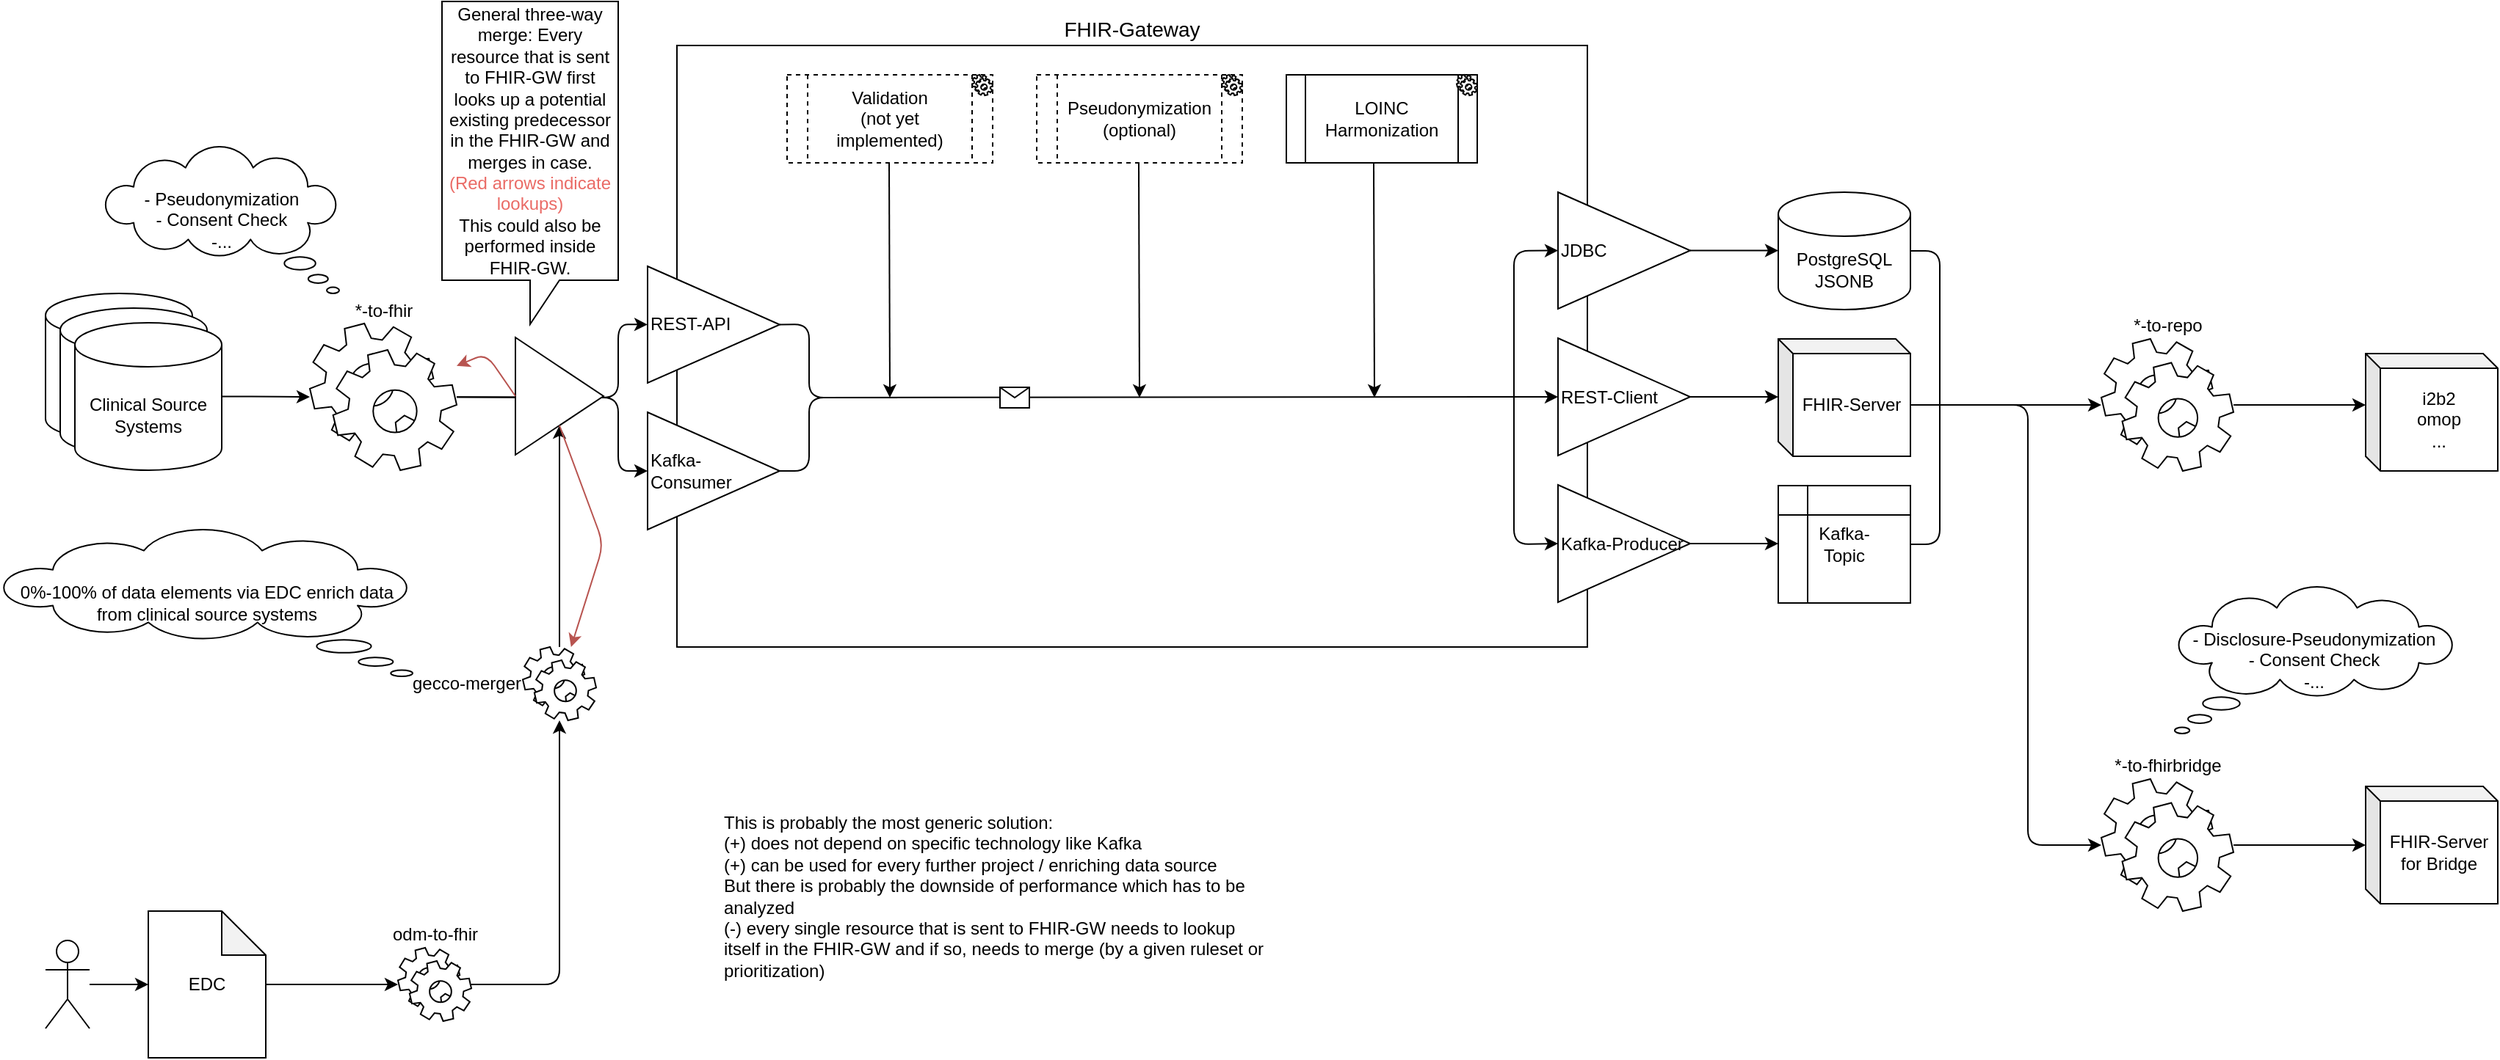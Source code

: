 <mxfile version="14.2.3" type="device"><diagram id="jGCV98gVly2-MNFm8NOj" name="Page-1"><mxGraphModel dx="1397" dy="1005" grid="1" gridSize="10" guides="1" tooltips="1" connect="1" arrows="1" fold="1" page="1" pageScale="1" pageWidth="1800" pageHeight="800" math="0" shadow="0"><root><mxCell id="0"/><mxCell id="1" parent="0"/><mxCell id="Zt5BA39hv14aOKBqLXmp-29" value="" style="endArrow=classic;html=1;entryX=0;entryY=0.5;entryDx=0;entryDy=0;entryPerimeter=0;exitX=1;exitY=0.5;exitDx=0;exitDy=0;" parent="1" source="Zt5BA39hv14aOKBqLXmp-16" edge="1"><mxGeometry width="50" height="50" relative="1" as="geometry"><mxPoint x="870" y="360" as="sourcePoint"/><mxPoint x="1220" y="179.75" as="targetPoint"/></mxGeometry></mxCell><mxCell id="Zt5BA39hv14aOKBqLXmp-30" value="" style="group;fontSize=12;" parent="1" vertex="1" connectable="0"><mxGeometry x="450" y="40" width="710" height="410" as="geometry"/></mxCell><mxCell id="Zt5BA39hv14aOKBqLXmp-1" value="&lt;font style=&quot;font-size: 14px&quot;&gt;FHIR-Gateway&lt;/font&gt;" style="whiteSpace=wrap;html=1;labelPosition=center;verticalLabelPosition=top;align=center;verticalAlign=bottom;" parent="Zt5BA39hv14aOKBqLXmp-30" vertex="1"><mxGeometry x="20" width="620" height="410" as="geometry"/></mxCell><mxCell id="Zt5BA39hv14aOKBqLXmp-2" value="REST-API" style="triangle;whiteSpace=wrap;html=1;align=left;" parent="Zt5BA39hv14aOKBqLXmp-30" vertex="1"><mxGeometry y="150.5" width="90" height="79.5" as="geometry"/></mxCell><mxCell id="Zt5BA39hv14aOKBqLXmp-6" value="LOINC Harmonization" style="shape=process;whiteSpace=wrap;html=1;backgroundOutline=1;" parent="Zt5BA39hv14aOKBqLXmp-30" vertex="1"><mxGeometry x="435" y="20" width="130" height="60" as="geometry"/></mxCell><mxCell id="Zt5BA39hv14aOKBqLXmp-7" value="Pseudonymization (optional)" style="shape=process;whiteSpace=wrap;html=1;backgroundOutline=1;dashed=1;" parent="Zt5BA39hv14aOKBqLXmp-30" vertex="1"><mxGeometry x="265" y="20" width="140" height="60" as="geometry"/></mxCell><mxCell id="Zt5BA39hv14aOKBqLXmp-8" value="Validation&lt;br&gt;(not yet implemented)" style="shape=process;whiteSpace=wrap;html=1;backgroundOutline=1;dashed=1;" parent="Zt5BA39hv14aOKBqLXmp-30" vertex="1"><mxGeometry x="95" y="20" width="140" height="60" as="geometry"/></mxCell><mxCell id="Zt5BA39hv14aOKBqLXmp-12" value="" style="endArrow=classic;html=1;exitX=0.5;exitY=1;exitDx=0;exitDy=0;" parent="Zt5BA39hv14aOKBqLXmp-30" edge="1"><mxGeometry x="-5" width="50" height="50" as="geometry"><mxPoint x="334.5" y="80" as="sourcePoint"/><mxPoint x="335" y="240" as="targetPoint"/></mxGeometry></mxCell><mxCell id="Zt5BA39hv14aOKBqLXmp-16" value="JDBC" style="triangle;whiteSpace=wrap;html=1;align=left;" parent="Zt5BA39hv14aOKBqLXmp-30" vertex="1"><mxGeometry x="620" y="100" width="90" height="79.5" as="geometry"/></mxCell><mxCell id="Zt5BA39hv14aOKBqLXmp-17" value="REST-Client" style="triangle;whiteSpace=wrap;html=1;align=left;" parent="Zt5BA39hv14aOKBqLXmp-30" vertex="1"><mxGeometry x="620" y="199.5" width="90" height="80" as="geometry"/></mxCell><mxCell id="Zt5BA39hv14aOKBqLXmp-19" value="Kafka-Producer" style="triangle;whiteSpace=wrap;html=1;align=left;" parent="Zt5BA39hv14aOKBqLXmp-30" vertex="1"><mxGeometry x="620" y="299.5" width="90" height="80" as="geometry"/></mxCell><mxCell id="Zt5BA39hv14aOKBqLXmp-20" value="Kafka-Consumer" style="triangle;whiteSpace=wrap;html=1;align=left;" parent="Zt5BA39hv14aOKBqLXmp-30" vertex="1"><mxGeometry y="250" width="90" height="80" as="geometry"/></mxCell><mxCell id="Zt5BA39hv14aOKBqLXmp-22" value="" style="endArrow=classic;html=1;exitX=1;exitY=0.5;exitDx=0;exitDy=0;entryX=0;entryY=0.5;entryDx=0;entryDy=0;" parent="Zt5BA39hv14aOKBqLXmp-30" source="Zt5BA39hv14aOKBqLXmp-2" target="Zt5BA39hv14aOKBqLXmp-17" edge="1"><mxGeometry relative="1" as="geometry"><mxPoint x="240" y="240" as="sourcePoint"/><mxPoint x="580" y="240" as="targetPoint"/><Array as="points"><mxPoint x="110" y="190"/><mxPoint x="110" y="240"/></Array></mxGeometry></mxCell><mxCell id="Zt5BA39hv14aOKBqLXmp-23" value="" style="shape=message;html=1;outlineConnect=0;" parent="Zt5BA39hv14aOKBqLXmp-22" vertex="1"><mxGeometry width="20" height="14" relative="1" as="geometry"><mxPoint x="-90" y="-6.78" as="offset"/></mxGeometry></mxCell><mxCell id="Zt5BA39hv14aOKBqLXmp-24" value="" style="endArrow=none;html=1;exitX=1;exitY=0.5;exitDx=0;exitDy=0;" parent="Zt5BA39hv14aOKBqLXmp-30" source="Zt5BA39hv14aOKBqLXmp-20" edge="1"><mxGeometry width="50" height="50" relative="1" as="geometry"><mxPoint x="420" y="330" as="sourcePoint"/><mxPoint x="170" y="240" as="targetPoint"/><Array as="points"><mxPoint x="110" y="290"/><mxPoint x="110" y="240"/></Array></mxGeometry></mxCell><mxCell id="Zt5BA39hv14aOKBqLXmp-25" value="" style="endArrow=classic;html=1;entryX=0;entryY=0.5;entryDx=0;entryDy=0;" parent="Zt5BA39hv14aOKBqLXmp-30" target="Zt5BA39hv14aOKBqLXmp-16" edge="1"><mxGeometry width="50" height="50" relative="1" as="geometry"><mxPoint x="590" y="240" as="sourcePoint"/><mxPoint x="470" y="280" as="targetPoint"/><Array as="points"><mxPoint x="590" y="140"/></Array></mxGeometry></mxCell><mxCell id="Zt5BA39hv14aOKBqLXmp-26" value="" style="endArrow=classic;html=1;entryX=0;entryY=0.5;entryDx=0;entryDy=0;" parent="Zt5BA39hv14aOKBqLXmp-30" target="Zt5BA39hv14aOKBqLXmp-19" edge="1"><mxGeometry width="50" height="50" relative="1" as="geometry"><mxPoint x="590" y="240" as="sourcePoint"/><mxPoint x="630" y="149.75" as="targetPoint"/><Array as="points"><mxPoint x="590" y="340"/></Array></mxGeometry></mxCell><mxCell id="Zt5BA39hv14aOKBqLXmp-27" value="" style="endArrow=classic;html=1;exitX=0.5;exitY=1;exitDx=0;exitDy=0;" parent="Zt5BA39hv14aOKBqLXmp-30" edge="1"><mxGeometry x="155" width="50" height="50" as="geometry"><mxPoint x="494.5" y="80" as="sourcePoint"/><mxPoint x="495" y="240" as="targetPoint"/></mxGeometry></mxCell><mxCell id="Zt5BA39hv14aOKBqLXmp-28" value="" style="endArrow=classic;html=1;exitX=0.5;exitY=1;exitDx=0;exitDy=0;" parent="Zt5BA39hv14aOKBqLXmp-30" edge="1"><mxGeometry x="-175" width="50" height="50" as="geometry"><mxPoint x="164.5" y="80" as="sourcePoint"/><mxPoint x="165" y="240" as="targetPoint"/></mxGeometry></mxCell><mxCell id="Zt5BA39hv14aOKBqLXmp-37" value="" style="shape=mxgraph.bpmn.service_task;html=1;outlineConnect=0;align=center;" parent="Zt5BA39hv14aOKBqLXmp-30" vertex="1"><mxGeometry x="221" y="20" width="14" height="14" as="geometry"/></mxCell><mxCell id="Zt5BA39hv14aOKBqLXmp-38" value="" style="shape=mxgraph.bpmn.service_task;html=1;outlineConnect=0;align=center;" parent="Zt5BA39hv14aOKBqLXmp-30" vertex="1"><mxGeometry x="391" y="20" width="14" height="14" as="geometry"/></mxCell><mxCell id="Zt5BA39hv14aOKBqLXmp-39" value="" style="shape=mxgraph.bpmn.service_task;html=1;outlineConnect=0;align=center;" parent="Zt5BA39hv14aOKBqLXmp-30" vertex="1"><mxGeometry x="551" y="20" width="14" height="14" as="geometry"/></mxCell><mxCell id="Zt5BA39hv14aOKBqLXmp-32" value="PostgreSQL JSONB" style="shape=cylinder3;whiteSpace=wrap;html=1;boundedLbl=1;backgroundOutline=1;size=15;align=center;" parent="1" vertex="1"><mxGeometry x="1220" y="140" width="90" height="80" as="geometry"/></mxCell><mxCell id="Zt5BA39hv14aOKBqLXmp-34" value="" style="endArrow=classic;html=1;entryX=0;entryY=0.5;entryDx=0;entryDy=0;entryPerimeter=0;exitX=1;exitY=0.5;exitDx=0;exitDy=0;" parent="1" edge="1"><mxGeometry width="50" height="50" relative="1" as="geometry"><mxPoint x="1160" y="279.5" as="sourcePoint"/><mxPoint x="1220" y="279.5" as="targetPoint"/></mxGeometry></mxCell><mxCell id="Zt5BA39hv14aOKBqLXmp-35" value="Kafka-&lt;br&gt;Topic" style="shape=internalStorage;whiteSpace=wrap;html=1;backgroundOutline=1;align=center;" parent="1" vertex="1"><mxGeometry x="1220" y="340" width="90" height="80" as="geometry"/></mxCell><mxCell id="Zt5BA39hv14aOKBqLXmp-36" value="" style="endArrow=classic;html=1;entryX=0;entryY=0.5;entryDx=0;entryDy=0;entryPerimeter=0;exitX=1;exitY=0.5;exitDx=0;exitDy=0;" parent="1" edge="1"><mxGeometry width="50" height="50" relative="1" as="geometry"><mxPoint x="1160" y="379.5" as="sourcePoint"/><mxPoint x="1220" y="379.5" as="targetPoint"/></mxGeometry></mxCell><mxCell id="Zt5BA39hv14aOKBqLXmp-44" value="FHIR-Server" style="shape=cube;whiteSpace=wrap;html=1;boundedLbl=1;backgroundOutline=1;darkOpacity=0.05;darkOpacity2=0.1;align=center;size=10;" parent="1" vertex="1"><mxGeometry x="1220" y="240" width="90" height="80" as="geometry"/></mxCell><mxCell id="Zt5BA39hv14aOKBqLXmp-60" style="edgeStyle=orthogonalEdgeStyle;curved=0;rounded=1;sketch=0;orthogonalLoop=1;jettySize=auto;html=1;" parent="1" source="Zt5BA39hv14aOKBqLXmp-46" target="Zt5BA39hv14aOKBqLXmp-62" edge="1"><mxGeometry relative="1" as="geometry"/></mxCell><mxCell id="Zt5BA39hv14aOKBqLXmp-46" value="EDC" style="shape=note;whiteSpace=wrap;html=1;backgroundOutline=1;darkOpacity=0.05;fontSize=12;align=center;" parent="1" vertex="1"><mxGeometry x="110" y="630" width="80" height="100" as="geometry"/></mxCell><mxCell id="Zt5BA39hv14aOKBqLXmp-47" value="" style="shape=umlActor;verticalLabelPosition=bottom;verticalAlign=middle;html=1;outlineConnect=0;fontSize=12;align=center;" parent="1" vertex="1"><mxGeometry x="40" y="650" width="30" height="60" as="geometry"/></mxCell><mxCell id="Zt5BA39hv14aOKBqLXmp-49" value="" style="endArrow=classic;html=1;entryX=0;entryY=0.5;entryDx=0;entryDy=0;entryPerimeter=0;" parent="1" source="Zt5BA39hv14aOKBqLXmp-47" target="Zt5BA39hv14aOKBqLXmp-46" edge="1"><mxGeometry width="50" height="50" relative="1" as="geometry"><mxPoint x="430" y="450" as="sourcePoint"/><mxPoint x="480" y="400" as="targetPoint"/></mxGeometry></mxCell><mxCell id="Zt5BA39hv14aOKBqLXmp-52" value="" style="endArrow=classic;html=1;entryX=0;entryY=0.5;entryDx=0;entryDy=0;" parent="1" source="Zt5BA39hv14aOKBqLXmp-51" target="Zt5BA39hv14aOKBqLXmp-2" edge="1"><mxGeometry width="50" height="50" relative="1" as="geometry"><mxPoint x="590" y="260" as="sourcePoint"/><mxPoint x="640" y="210" as="targetPoint"/><Array as="points"><mxPoint x="430" y="280"/><mxPoint x="430" y="230"/></Array></mxGeometry></mxCell><mxCell id="Zt5BA39hv14aOKBqLXmp-53" value="" style="endArrow=classic;html=1;entryX=0;entryY=0.5;entryDx=0;entryDy=0;" parent="1" source="Zt5BA39hv14aOKBqLXmp-51" target="Zt5BA39hv14aOKBqLXmp-20" edge="1"><mxGeometry width="50" height="50" relative="1" as="geometry"><mxPoint x="300" y="280" as="sourcePoint"/><mxPoint x="640" y="210" as="targetPoint"/><Array as="points"><mxPoint x="430" y="280"/><mxPoint x="430" y="330"/></Array></mxGeometry></mxCell><mxCell id="Zt5BA39hv14aOKBqLXmp-51" value="*-to-fhir" style="shape=mxgraph.bpmn.service_task;html=1;outlineConnect=0;rounded=0;sketch=0;labelPosition=center;verticalLabelPosition=top;align=center;verticalAlign=bottom;" parent="1" vertex="1"><mxGeometry x="220" y="229.5" width="100" height="100" as="geometry"/></mxCell><mxCell id="Zt5BA39hv14aOKBqLXmp-58" value="" style="group" parent="1" vertex="1" connectable="0"><mxGeometry x="40" y="209" width="120" height="120.5" as="geometry"/></mxCell><mxCell id="Zt5BA39hv14aOKBqLXmp-55" value="Clinical Source Systems" style="shape=cylinder3;whiteSpace=wrap;html=1;boundedLbl=1;backgroundOutline=1;size=15;rounded=0;sketch=0;" parent="Zt5BA39hv14aOKBqLXmp-58" vertex="1"><mxGeometry width="100" height="100.5" as="geometry"/></mxCell><mxCell id="Zt5BA39hv14aOKBqLXmp-56" value="Clinical Source Systems" style="shape=cylinder3;whiteSpace=wrap;html=1;boundedLbl=1;backgroundOutline=1;size=15;rounded=0;sketch=0;" parent="Zt5BA39hv14aOKBqLXmp-58" vertex="1"><mxGeometry x="10" y="10" width="100" height="100.5" as="geometry"/></mxCell><mxCell id="Zt5BA39hv14aOKBqLXmp-57" value="Clinical Source Systems" style="shape=cylinder3;whiteSpace=wrap;html=1;boundedLbl=1;backgroundOutline=1;size=15;rounded=0;sketch=0;" parent="Zt5BA39hv14aOKBqLXmp-58" vertex="1"><mxGeometry x="20" y="20" width="100" height="100.5" as="geometry"/></mxCell><mxCell id="Zt5BA39hv14aOKBqLXmp-59" style="edgeStyle=orthogonalEdgeStyle;curved=0;rounded=1;sketch=0;orthogonalLoop=1;jettySize=auto;html=1;exitX=1;exitY=0.5;exitDx=0;exitDy=0;exitPerimeter=0;" parent="1" source="Zt5BA39hv14aOKBqLXmp-57" target="Zt5BA39hv14aOKBqLXmp-51" edge="1"><mxGeometry relative="1" as="geometry"/></mxCell><mxCell id="Zt5BA39hv14aOKBqLXmp-65" style="edgeStyle=orthogonalEdgeStyle;curved=0;rounded=1;sketch=0;orthogonalLoop=1;jettySize=auto;html=1;" parent="1" source="Zt5BA39hv14aOKBqLXmp-62" target="Zt5BA39hv14aOKBqLXmp-64" edge="1"><mxGeometry relative="1" as="geometry"/></mxCell><mxCell id="Zt5BA39hv14aOKBqLXmp-62" value="odm-to-fhir" style="shape=mxgraph.bpmn.service_task;html=1;outlineConnect=0;rounded=0;sketch=0;labelPosition=center;verticalLabelPosition=top;align=center;verticalAlign=bottom;" parent="1" vertex="1"><mxGeometry x="280" y="655" width="50" height="50" as="geometry"/></mxCell><mxCell id="Zt5BA39hv14aOKBqLXmp-66" style="edgeStyle=orthogonalEdgeStyle;curved=0;rounded=1;sketch=0;orthogonalLoop=1;jettySize=auto;html=1;entryX=0.5;entryY=1;entryDx=0;entryDy=0;" parent="1" source="Zt5BA39hv14aOKBqLXmp-64" edge="1" target="i84gKOjJ2JVwInqTfZ93-1"><mxGeometry relative="1" as="geometry"><mxPoint x="395" y="280" as="targetPoint"/></mxGeometry></mxCell><mxCell id="Zt5BA39hv14aOKBqLXmp-64" value="gecco-merger" style="shape=mxgraph.bpmn.service_task;html=1;outlineConnect=0;rounded=0;sketch=0;labelPosition=left;verticalLabelPosition=middle;align=right;verticalAlign=middle;" parent="1" vertex="1"><mxGeometry x="365" y="450" width="50" height="50" as="geometry"/></mxCell><mxCell id="Zt5BA39hv14aOKBqLXmp-68" value="- Pseudonymization&lt;br&gt;- Consent Check&lt;br&gt;&lt;div style=&quot;&quot;&gt;&lt;span&gt;-...&lt;/span&gt;&lt;/div&gt;" style="whiteSpace=wrap;html=1;shape=mxgraph.basic.cloud_callout;rounded=0;sketch=0;flipH=1;align=center;" parent="1" vertex="1"><mxGeometry x="80" y="109" width="160" height="100" as="geometry"/></mxCell><mxCell id="Zt5BA39hv14aOKBqLXmp-72" value="" style="endArrow=none;html=1;exitX=1;exitY=0.5;exitDx=0;exitDy=0;exitPerimeter=0;" parent="1" source="Zt5BA39hv14aOKBqLXmp-32" edge="1"><mxGeometry width="50" height="50" relative="1" as="geometry"><mxPoint x="1350" y="180" as="sourcePoint"/><mxPoint x="1330" y="290" as="targetPoint"/><Array as="points"><mxPoint x="1330" y="180"/></Array></mxGeometry></mxCell><mxCell id="Zt5BA39hv14aOKBqLXmp-73" value="" style="endArrow=none;html=1;exitX=1;exitY=0.5;exitDx=0;exitDy=0;" parent="1" source="Zt5BA39hv14aOKBqLXmp-35" edge="1"><mxGeometry width="50" height="50" relative="1" as="geometry"><mxPoint x="790" y="310" as="sourcePoint"/><mxPoint x="1330" y="290" as="targetPoint"/><Array as="points"><mxPoint x="1330" y="380"/></Array></mxGeometry></mxCell><mxCell id="Zt5BA39hv14aOKBqLXmp-74" value="" style="endArrow=classic;html=1;exitX=0;exitY=0;exitDx=90;exitDy=45;exitPerimeter=0;" parent="1" source="Zt5BA39hv14aOKBqLXmp-44" target="Zt5BA39hv14aOKBqLXmp-75" edge="1"><mxGeometry width="50" height="50" relative="1" as="geometry"><mxPoint x="1260" y="310" as="sourcePoint"/><mxPoint x="1400" y="285" as="targetPoint"/><Array as="points"><mxPoint x="1390" y="285"/><mxPoint x="1390" y="585"/></Array></mxGeometry></mxCell><mxCell id="Zt5BA39hv14aOKBqLXmp-80" style="edgeStyle=orthogonalEdgeStyle;curved=0;rounded=1;sketch=0;orthogonalLoop=1;jettySize=auto;html=1;" parent="1" source="Zt5BA39hv14aOKBqLXmp-75" target="Zt5BA39hv14aOKBqLXmp-79" edge="1"><mxGeometry relative="1" as="geometry"/></mxCell><mxCell id="Zt5BA39hv14aOKBqLXmp-75" value="*-to-fhirbridge" style="shape=mxgraph.bpmn.service_task;html=1;outlineConnect=0;rounded=0;sketch=0;labelPosition=center;verticalLabelPosition=top;align=center;verticalAlign=bottom;" parent="1" vertex="1"><mxGeometry x="1440" y="540" width="90" height="90" as="geometry"/></mxCell><mxCell id="Zt5BA39hv14aOKBqLXmp-79" value="FHIR-Server&lt;br&gt;for Bridge" style="shape=cube;whiteSpace=wrap;html=1;boundedLbl=1;backgroundOutline=1;darkOpacity=0.05;darkOpacity2=0.1;align=center;size=10;" parent="1" vertex="1"><mxGeometry x="1620" y="545" width="90" height="80" as="geometry"/></mxCell><mxCell id="Zt5BA39hv14aOKBqLXmp-81" value="- Disclosure-Pseudonymization&lt;br&gt;- Consent Check&lt;br&gt;&lt;div&gt;&lt;span&gt;-...&lt;/span&gt;&lt;/div&gt;" style="whiteSpace=wrap;html=1;shape=mxgraph.basic.cloud_callout;rounded=0;sketch=0;flipH=0;align=center;" parent="1" vertex="1"><mxGeometry x="1490" y="409" width="190" height="100" as="geometry"/></mxCell><mxCell id="Zt5BA39hv14aOKBqLXmp-82" value="0%-100% of data elements via EDC enrich data from clinical source systems" style="whiteSpace=wrap;html=1;shape=mxgraph.basic.cloud_callout;rounded=0;sketch=0;align=center;flipH=1;" parent="1" vertex="1"><mxGeometry x="10" y="370" width="280" height="100" as="geometry"/></mxCell><mxCell id="Zt5BA39hv14aOKBqLXmp-83" value="*-to-repo" style="shape=mxgraph.bpmn.service_task;html=1;outlineConnect=0;rounded=0;sketch=0;labelPosition=center;verticalLabelPosition=top;align=center;verticalAlign=bottom;" parent="1" vertex="1"><mxGeometry x="1440" y="240" width="90" height="90" as="geometry"/></mxCell><mxCell id="Zt5BA39hv14aOKBqLXmp-84" value="" style="endArrow=classic;html=1;exitX=0;exitY=0;exitDx=90;exitDy=45;exitPerimeter=0;" parent="1" source="Zt5BA39hv14aOKBqLXmp-44" target="Zt5BA39hv14aOKBqLXmp-83" edge="1"><mxGeometry width="50" height="50" relative="1" as="geometry"><mxPoint x="1260" y="310" as="sourcePoint"/><mxPoint x="1400" y="285" as="targetPoint"/><Array as="points"><mxPoint x="1400" y="285"/></Array></mxGeometry></mxCell><mxCell id="Zt5BA39hv14aOKBqLXmp-85" value="i2b2&lt;br&gt;omop&lt;br&gt;..." style="shape=cube;whiteSpace=wrap;html=1;boundedLbl=1;backgroundOutline=1;darkOpacity=0.05;darkOpacity2=0.1;align=center;size=10;" parent="1" vertex="1"><mxGeometry x="1620" y="250" width="90" height="80" as="geometry"/></mxCell><mxCell id="Zt5BA39hv14aOKBqLXmp-86" value="" style="endArrow=classic;html=1;entryX=0;entryY=0;entryDx=0;entryDy=35;entryPerimeter=0;" parent="1" source="Zt5BA39hv14aOKBqLXmp-83" target="Zt5BA39hv14aOKBqLXmp-85" edge="1"><mxGeometry width="50" height="50" relative="1" as="geometry"><mxPoint x="1530" y="159" as="sourcePoint"/><mxPoint x="1580" y="109" as="targetPoint"/></mxGeometry></mxCell><mxCell id="i84gKOjJ2JVwInqTfZ93-1" value="" style="triangle;whiteSpace=wrap;html=1;align=center;" vertex="1" parent="1"><mxGeometry x="360" y="239" width="60" height="80" as="geometry"/></mxCell><mxCell id="i84gKOjJ2JVwInqTfZ93-5" value="" style="endArrow=classic;html=1;exitX=0.5;exitY=1;exitDx=0;exitDy=0;fillColor=#f8cecc;strokeColor=#b85450;" edge="1" parent="1" source="i84gKOjJ2JVwInqTfZ93-1" target="Zt5BA39hv14aOKBqLXmp-64"><mxGeometry width="50" height="50" relative="1" as="geometry"><mxPoint x="620" y="470" as="sourcePoint"/><mxPoint x="420" y="450" as="targetPoint"/><Array as="points"><mxPoint x="420" y="380"/></Array></mxGeometry></mxCell><mxCell id="i84gKOjJ2JVwInqTfZ93-6" value="" style="endArrow=classic;html=1;exitX=0;exitY=0.5;exitDx=0;exitDy=0;fillColor=#f8cecc;strokeColor=#b85450;" edge="1" parent="1" source="i84gKOjJ2JVwInqTfZ93-1" target="Zt5BA39hv14aOKBqLXmp-51"><mxGeometry width="50" height="50" relative="1" as="geometry"><mxPoint x="400" y="309" as="sourcePoint"/><mxPoint x="407.895" y="460" as="targetPoint"/><Array as="points"><mxPoint x="340" y="250"/></Array></mxGeometry></mxCell><mxCell id="i84gKOjJ2JVwInqTfZ93-7" value="General three-way merge: Every resource that is sent to FHIR-GW first looks up a potential existing predecessor in the FHIR-GW and merges in case.&lt;br&gt;&lt;font color=&quot;#ea6b66&quot;&gt;(Red arrows indicate lookups)&lt;/font&gt;&lt;br&gt;This could also be performed inside FHIR-GW." style="shape=callout;whiteSpace=wrap;html=1;perimeter=calloutPerimeter;align=center;" vertex="1" parent="1"><mxGeometry x="310" y="10" width="120" height="220" as="geometry"/></mxCell><mxCell id="i84gKOjJ2JVwInqTfZ93-9" value="This is probably the most generic solution:&lt;br&gt;&lt;div&gt;&lt;span&gt;(+) does not depend on specific technology like Kafka&lt;/span&gt;&lt;/div&gt;(+) can be used for every further project / enriching data source&lt;br&gt;But there is probably the downside of performance which has to be analyzed&lt;br&gt;(-) every single resource that is sent to FHIR-GW needs to lookup itself in the FHIR-GW and if so, needs to merge (by a given ruleset or prioritization)" style="text;html=1;strokeColor=none;fillColor=none;align=left;verticalAlign=middle;whiteSpace=wrap;rounded=0;" vertex="1" parent="1"><mxGeometry x="500" y="560" width="370" height="120" as="geometry"/></mxCell></root></mxGraphModel></diagram></mxfile>